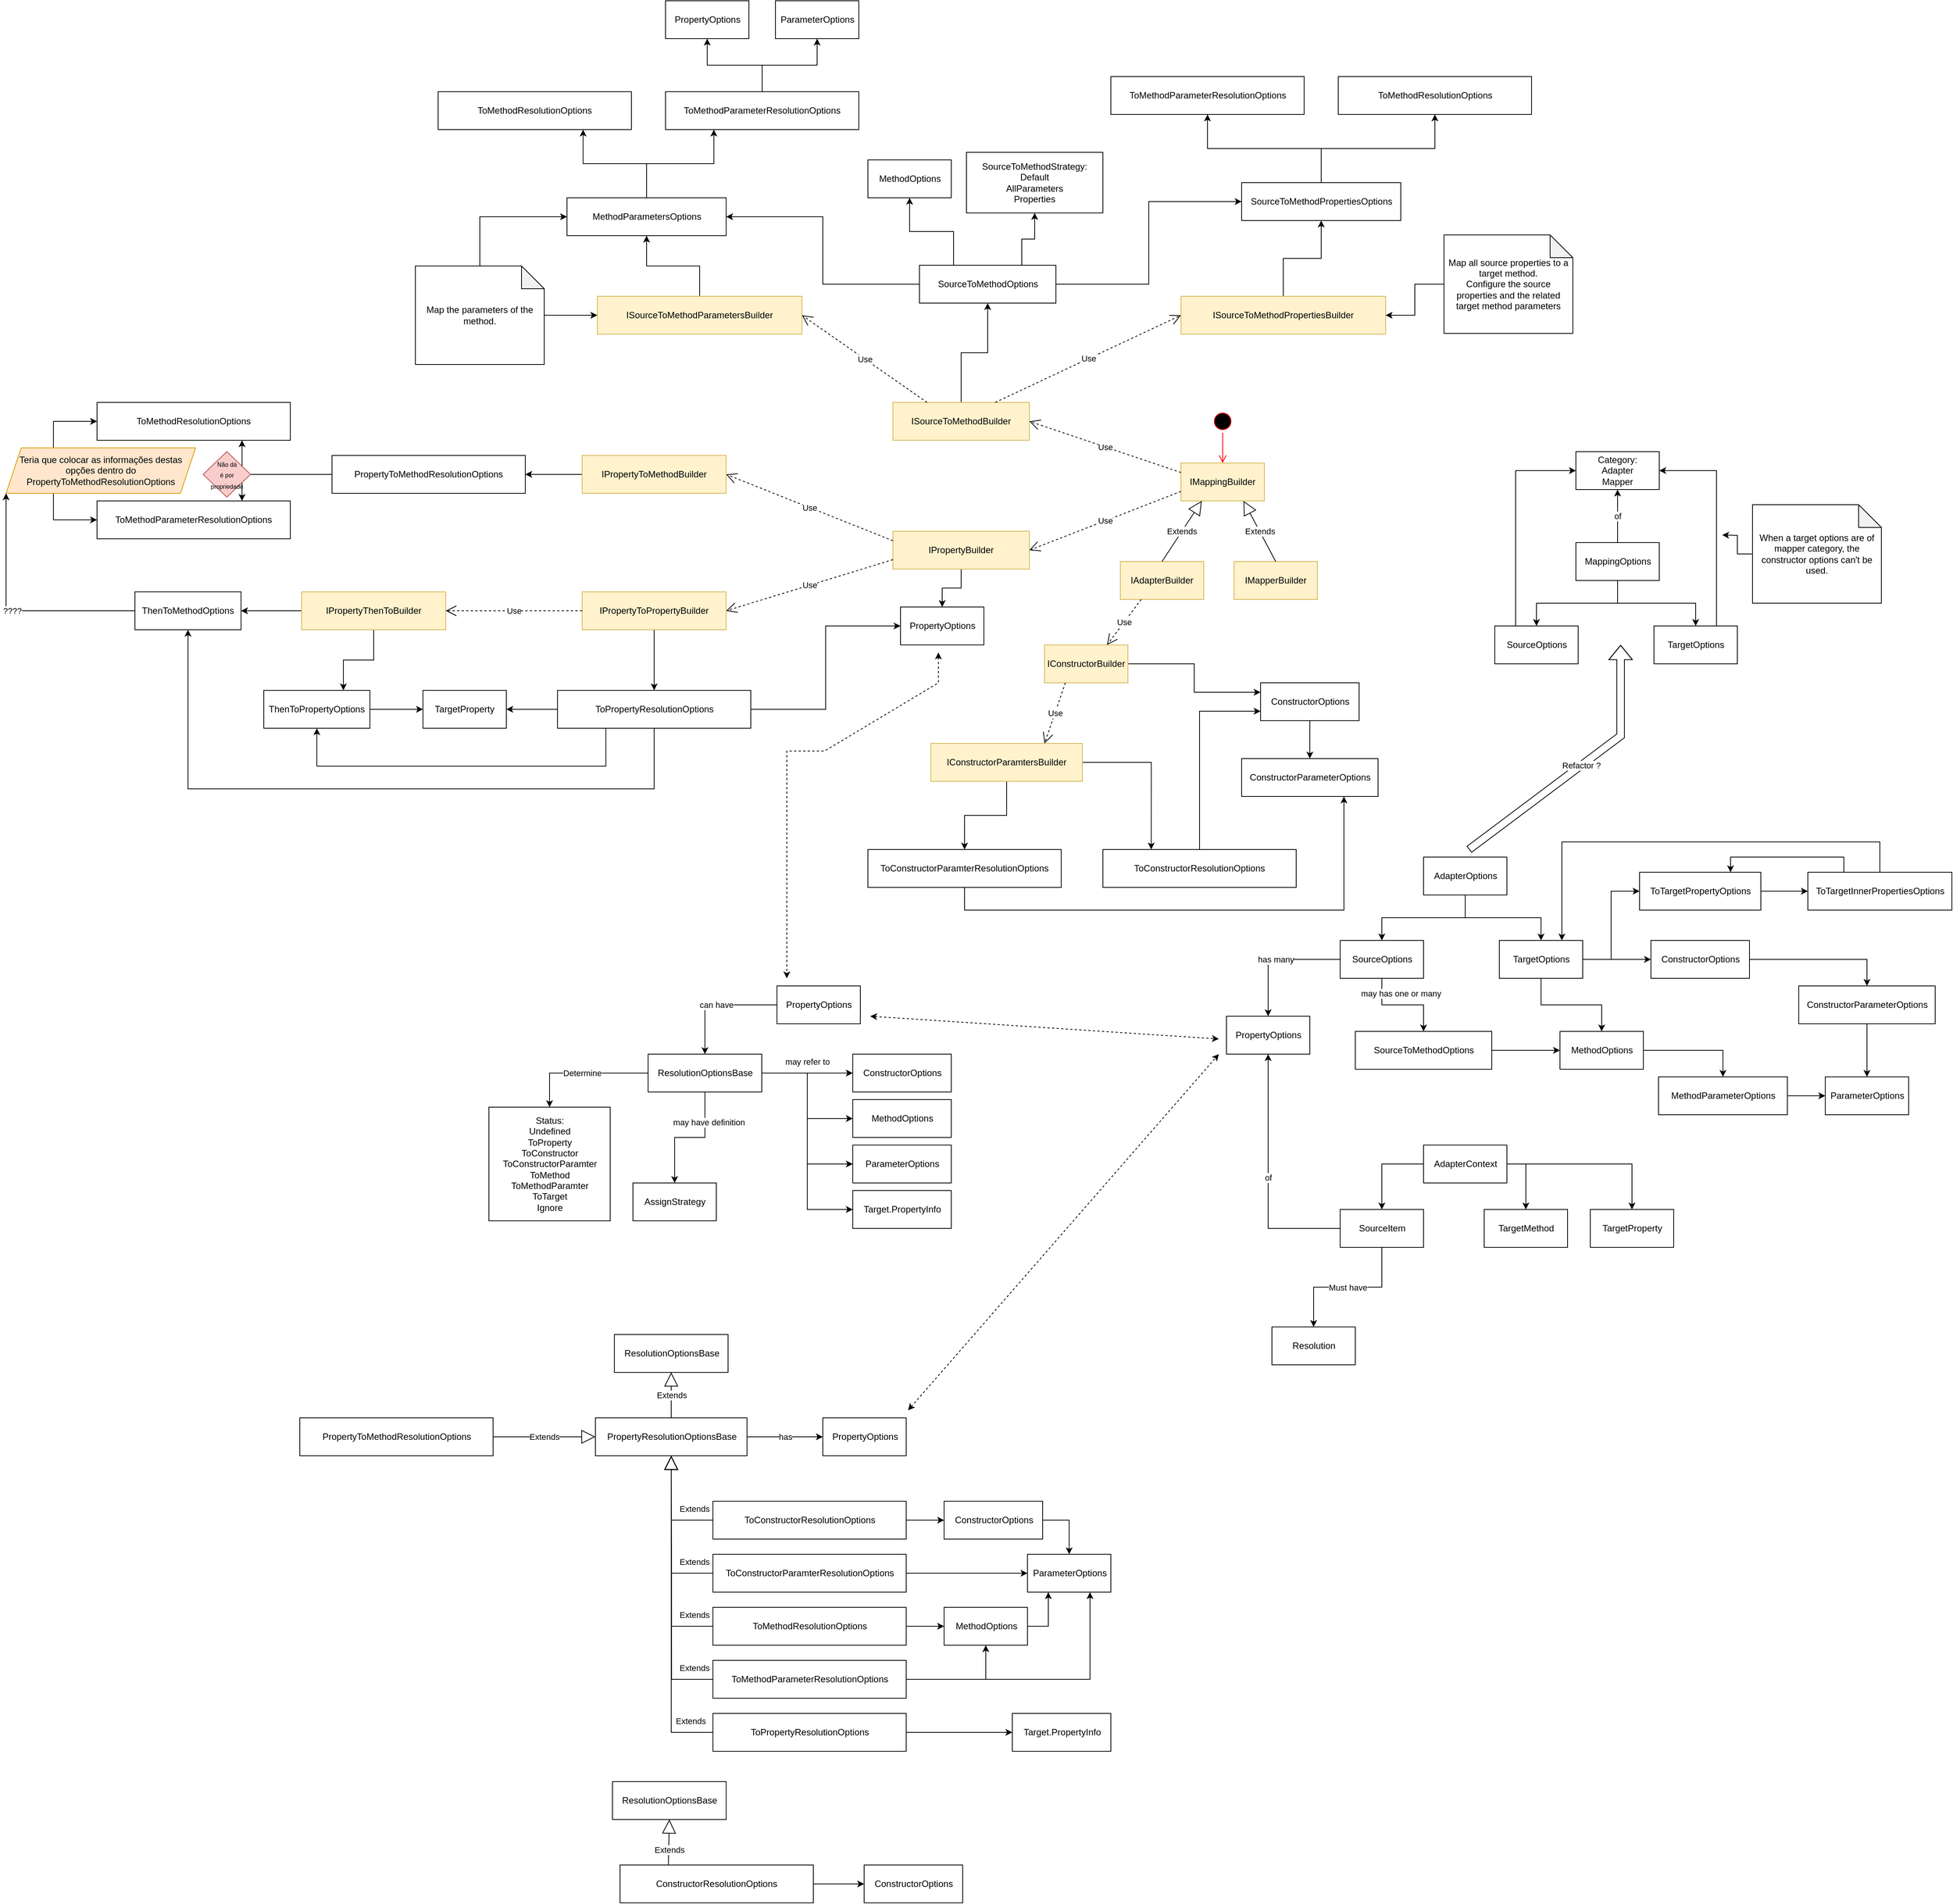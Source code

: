 <mxfile version="21.2.1" type="device">
  <diagram id="vq_wv0zzuL_Xbn3miVv_" name="Page-1">
    <mxGraphModel dx="3088" dy="2013" grid="1" gridSize="10" guides="1" tooltips="1" connect="1" arrows="1" fold="1" page="1" pageScale="1" pageWidth="827" pageHeight="1169" math="0" shadow="0">
      <root>
        <mxCell id="0" />
        <mxCell id="1" parent="0" />
        <mxCell id="pXdWZ2ubozuwfG-sVawZ-10" style="edgeStyle=orthogonalEdgeStyle;rounded=0;orthogonalLoop=1;jettySize=auto;html=1;entryX=0.5;entryY=0;entryDx=0;entryDy=0;" parent="1" source="pXdWZ2ubozuwfG-sVawZ-4" target="pXdWZ2ubozuwfG-sVawZ-8" edge="1">
          <mxGeometry relative="1" as="geometry" />
        </mxCell>
        <mxCell id="pXdWZ2ubozuwfG-sVawZ-11" style="edgeStyle=orthogonalEdgeStyle;rounded=0;orthogonalLoop=1;jettySize=auto;html=1;entryX=0.5;entryY=0;entryDx=0;entryDy=0;" parent="1" source="pXdWZ2ubozuwfG-sVawZ-4" target="pXdWZ2ubozuwfG-sVawZ-9" edge="1">
          <mxGeometry relative="1" as="geometry" />
        </mxCell>
        <mxCell id="pXdWZ2ubozuwfG-sVawZ-4" value="AdapterOptions" style="html=1;" parent="1" vertex="1">
          <mxGeometry x="320" y="70" width="110" height="50" as="geometry" />
        </mxCell>
        <mxCell id="pXdWZ2ubozuwfG-sVawZ-19" style="edgeStyle=orthogonalEdgeStyle;rounded=0;orthogonalLoop=1;jettySize=auto;html=1;entryX=0.5;entryY=0;entryDx=0;entryDy=0;" parent="1" source="pXdWZ2ubozuwfG-sVawZ-6" target="1iRqJwAMtjNGi-ZVY9wi-13" edge="1">
          <mxGeometry relative="1" as="geometry" />
        </mxCell>
        <mxCell id="pXdWZ2ubozuwfG-sVawZ-6" value="ConstructorOptions" style="html=1;" parent="1" vertex="1">
          <mxGeometry x="620" y="180" width="130" height="50" as="geometry" />
        </mxCell>
        <mxCell id="pXdWZ2ubozuwfG-sVawZ-16" style="edgeStyle=orthogonalEdgeStyle;rounded=0;orthogonalLoop=1;jettySize=auto;html=1;entryX=0;entryY=0.5;entryDx=0;entryDy=0;" parent="1" source="pXdWZ2ubozuwfG-sVawZ-7" target="pXdWZ2ubozuwfG-sVawZ-13" edge="1">
          <mxGeometry relative="1" as="geometry" />
        </mxCell>
        <mxCell id="pXdWZ2ubozuwfG-sVawZ-7" value="SourceToMethodOptions" style="html=1;" parent="1" vertex="1">
          <mxGeometry x="230" y="300" width="180" height="50" as="geometry" />
        </mxCell>
        <mxCell id="pXdWZ2ubozuwfG-sVawZ-15" value="may has one or many" style="edgeStyle=orthogonalEdgeStyle;rounded=0;orthogonalLoop=1;jettySize=auto;html=1;entryX=0.5;entryY=0;entryDx=0;entryDy=0;" parent="1" source="pXdWZ2ubozuwfG-sVawZ-8" target="pXdWZ2ubozuwfG-sVawZ-7" edge="1">
          <mxGeometry x="-0.04" y="15" relative="1" as="geometry">
            <mxPoint as="offset" />
          </mxGeometry>
        </mxCell>
        <mxCell id="pXdWZ2ubozuwfG-sVawZ-21" value="has many" style="edgeStyle=orthogonalEdgeStyle;rounded=0;orthogonalLoop=1;jettySize=auto;html=1;entryX=0.5;entryY=0;entryDx=0;entryDy=0;" parent="1" source="pXdWZ2ubozuwfG-sVawZ-8" target="pXdWZ2ubozuwfG-sVawZ-20" edge="1">
          <mxGeometry relative="1" as="geometry" />
        </mxCell>
        <mxCell id="pXdWZ2ubozuwfG-sVawZ-8" value="SourceOptions" style="html=1;" parent="1" vertex="1">
          <mxGeometry x="210" y="180" width="110" height="50" as="geometry" />
        </mxCell>
        <mxCell id="pXdWZ2ubozuwfG-sVawZ-12" style="edgeStyle=orthogonalEdgeStyle;rounded=0;orthogonalLoop=1;jettySize=auto;html=1;entryX=0;entryY=0.5;entryDx=0;entryDy=0;" parent="1" source="pXdWZ2ubozuwfG-sVawZ-9" target="pXdWZ2ubozuwfG-sVawZ-6" edge="1">
          <mxGeometry relative="1" as="geometry" />
        </mxCell>
        <mxCell id="pXdWZ2ubozuwfG-sVawZ-14" style="edgeStyle=orthogonalEdgeStyle;rounded=0;orthogonalLoop=1;jettySize=auto;html=1;entryX=0.5;entryY=0;entryDx=0;entryDy=0;" parent="1" source="pXdWZ2ubozuwfG-sVawZ-9" target="pXdWZ2ubozuwfG-sVawZ-13" edge="1">
          <mxGeometry relative="1" as="geometry" />
        </mxCell>
        <mxCell id="imAtHj-epaiyxMTncz5H-4" style="edgeStyle=orthogonalEdgeStyle;rounded=0;orthogonalLoop=1;jettySize=auto;html=1;entryX=0;entryY=0.5;entryDx=0;entryDy=0;" edge="1" parent="1" source="pXdWZ2ubozuwfG-sVawZ-9" target="imAtHj-epaiyxMTncz5H-3">
          <mxGeometry relative="1" as="geometry" />
        </mxCell>
        <mxCell id="pXdWZ2ubozuwfG-sVawZ-9" value="TargetOptions" style="html=1;" parent="1" vertex="1">
          <mxGeometry x="420" y="180" width="110" height="50" as="geometry" />
        </mxCell>
        <mxCell id="1iRqJwAMtjNGi-ZVY9wi-15" style="edgeStyle=orthogonalEdgeStyle;rounded=0;orthogonalLoop=1;jettySize=auto;html=1;entryX=0.5;entryY=0;entryDx=0;entryDy=0;" parent="1" source="pXdWZ2ubozuwfG-sVawZ-13" target="1iRqJwAMtjNGi-ZVY9wi-12" edge="1">
          <mxGeometry relative="1" as="geometry" />
        </mxCell>
        <mxCell id="pXdWZ2ubozuwfG-sVawZ-13" value="MethodOptions" style="html=1;" parent="1" vertex="1">
          <mxGeometry x="500" y="300" width="110" height="50" as="geometry" />
        </mxCell>
        <mxCell id="pXdWZ2ubozuwfG-sVawZ-17" value="ParameterOptions" style="html=1;" parent="1" vertex="1">
          <mxGeometry x="850" y="360" width="110" height="50" as="geometry" />
        </mxCell>
        <mxCell id="pXdWZ2ubozuwfG-sVawZ-20" value="PropertyOptions" style="html=1;" parent="1" vertex="1">
          <mxGeometry x="60" y="280" width="110" height="50" as="geometry" />
        </mxCell>
        <mxCell id="pXdWZ2ubozuwfG-sVawZ-28" style="edgeStyle=orthogonalEdgeStyle;rounded=0;orthogonalLoop=1;jettySize=auto;html=1;entryX=0.5;entryY=0;entryDx=0;entryDy=0;exitX=0;exitY=0.5;exitDx=0;exitDy=0;" parent="1" source="pXdWZ2ubozuwfG-sVawZ-22" target="pXdWZ2ubozuwfG-sVawZ-23" edge="1">
          <mxGeometry relative="1" as="geometry" />
        </mxCell>
        <mxCell id="pXdWZ2ubozuwfG-sVawZ-29" style="edgeStyle=orthogonalEdgeStyle;rounded=0;orthogonalLoop=1;jettySize=auto;html=1;entryX=0.5;entryY=0;entryDx=0;entryDy=0;exitX=1;exitY=0.5;exitDx=0;exitDy=0;" parent="1" source="pXdWZ2ubozuwfG-sVawZ-22" target="pXdWZ2ubozuwfG-sVawZ-24" edge="1">
          <mxGeometry relative="1" as="geometry" />
        </mxCell>
        <mxCell id="pXdWZ2ubozuwfG-sVawZ-31" style="edgeStyle=orthogonalEdgeStyle;rounded=0;orthogonalLoop=1;jettySize=auto;html=1;entryX=0.5;entryY=0;entryDx=0;entryDy=0;" parent="1" source="pXdWZ2ubozuwfG-sVawZ-22" target="pXdWZ2ubozuwfG-sVawZ-30" edge="1">
          <mxGeometry relative="1" as="geometry" />
        </mxCell>
        <mxCell id="pXdWZ2ubozuwfG-sVawZ-22" value="AdapterContext" style="html=1;" parent="1" vertex="1">
          <mxGeometry x="320" y="450" width="110" height="50" as="geometry" />
        </mxCell>
        <mxCell id="pXdWZ2ubozuwfG-sVawZ-25" value="of" style="edgeStyle=orthogonalEdgeStyle;rounded=0;orthogonalLoop=1;jettySize=auto;html=1;entryX=0.5;entryY=1;entryDx=0;entryDy=0;" parent="1" source="pXdWZ2ubozuwfG-sVawZ-23" target="pXdWZ2ubozuwfG-sVawZ-20" edge="1">
          <mxGeometry relative="1" as="geometry" />
        </mxCell>
        <mxCell id="pXdWZ2ubozuwfG-sVawZ-27" value="Must have" style="edgeStyle=orthogonalEdgeStyle;rounded=0;orthogonalLoop=1;jettySize=auto;html=1;entryX=0.5;entryY=0;entryDx=0;entryDy=0;exitX=0.5;exitY=1;exitDx=0;exitDy=0;" parent="1" source="pXdWZ2ubozuwfG-sVawZ-23" target="pXdWZ2ubozuwfG-sVawZ-26" edge="1">
          <mxGeometry relative="1" as="geometry" />
        </mxCell>
        <mxCell id="pXdWZ2ubozuwfG-sVawZ-23" value="SourceItem" style="html=1;" parent="1" vertex="1">
          <mxGeometry x="210" y="535" width="110" height="50" as="geometry" />
        </mxCell>
        <mxCell id="pXdWZ2ubozuwfG-sVawZ-24" value="TargetMethod" style="html=1;" parent="1" vertex="1">
          <mxGeometry x="400" y="535" width="110" height="50" as="geometry" />
        </mxCell>
        <mxCell id="pXdWZ2ubozuwfG-sVawZ-26" value="Resolution" style="html=1;" parent="1" vertex="1">
          <mxGeometry x="120" y="690" width="110" height="50" as="geometry" />
        </mxCell>
        <mxCell id="pXdWZ2ubozuwfG-sVawZ-30" value="TargetProperty" style="html=1;" parent="1" vertex="1">
          <mxGeometry x="540" y="535" width="110" height="50" as="geometry" />
        </mxCell>
        <mxCell id="RJ4JzEp8g_9LxDjNHYHR-3" value="can have" style="edgeStyle=orthogonalEdgeStyle;rounded=0;orthogonalLoop=1;jettySize=auto;html=1;entryX=0.5;entryY=0;entryDx=0;entryDy=0;" parent="1" source="RJ4JzEp8g_9LxDjNHYHR-1" target="RJ4JzEp8g_9LxDjNHYHR-2" edge="1">
          <mxGeometry relative="1" as="geometry" />
        </mxCell>
        <mxCell id="RJ4JzEp8g_9LxDjNHYHR-1" value="PropertyOptions" style="html=1;" parent="1" vertex="1">
          <mxGeometry x="-533" y="240" width="110" height="50" as="geometry" />
        </mxCell>
        <mxCell id="RJ4JzEp8g_9LxDjNHYHR-5" value="Determine" style="edgeStyle=orthogonalEdgeStyle;rounded=0;orthogonalLoop=1;jettySize=auto;html=1;entryX=0.5;entryY=0;entryDx=0;entryDy=0;" parent="1" source="RJ4JzEp8g_9LxDjNHYHR-2" target="RJ4JzEp8g_9LxDjNHYHR-4" edge="1">
          <mxGeometry relative="1" as="geometry" />
        </mxCell>
        <mxCell id="RJ4JzEp8g_9LxDjNHYHR-8" value="may have definition" style="edgeStyle=orthogonalEdgeStyle;rounded=0;orthogonalLoop=1;jettySize=auto;html=1;entryX=0.5;entryY=0;entryDx=0;entryDy=0;" parent="1" source="RJ4JzEp8g_9LxDjNHYHR-2" target="RJ4JzEp8g_9LxDjNHYHR-7" edge="1">
          <mxGeometry x="-0.5" y="5" relative="1" as="geometry">
            <mxPoint as="offset" />
          </mxGeometry>
        </mxCell>
        <mxCell id="RJ4JzEp8g_9LxDjNHYHR-16" value="may refer to" style="edgeStyle=orthogonalEdgeStyle;rounded=0;orthogonalLoop=1;jettySize=auto;html=1;entryX=0;entryY=0.5;entryDx=0;entryDy=0;" parent="1" source="RJ4JzEp8g_9LxDjNHYHR-2" target="RJ4JzEp8g_9LxDjNHYHR-10" edge="1">
          <mxGeometry y="15" relative="1" as="geometry">
            <mxPoint as="offset" />
          </mxGeometry>
        </mxCell>
        <mxCell id="RJ4JzEp8g_9LxDjNHYHR-17" style="edgeStyle=orthogonalEdgeStyle;rounded=0;orthogonalLoop=1;jettySize=auto;html=1;entryX=0;entryY=0.5;entryDx=0;entryDy=0;" parent="1" source="RJ4JzEp8g_9LxDjNHYHR-2" target="RJ4JzEp8g_9LxDjNHYHR-13" edge="1">
          <mxGeometry relative="1" as="geometry" />
        </mxCell>
        <mxCell id="RJ4JzEp8g_9LxDjNHYHR-18" style="edgeStyle=orthogonalEdgeStyle;rounded=0;orthogonalLoop=1;jettySize=auto;html=1;entryX=0;entryY=0.5;entryDx=0;entryDy=0;" parent="1" source="RJ4JzEp8g_9LxDjNHYHR-2" target="RJ4JzEp8g_9LxDjNHYHR-14" edge="1">
          <mxGeometry relative="1" as="geometry" />
        </mxCell>
        <mxCell id="RJ4JzEp8g_9LxDjNHYHR-20" style="edgeStyle=orthogonalEdgeStyle;rounded=0;orthogonalLoop=1;jettySize=auto;html=1;entryX=0;entryY=0.5;entryDx=0;entryDy=0;" parent="1" source="RJ4JzEp8g_9LxDjNHYHR-2" target="RJ4JzEp8g_9LxDjNHYHR-19" edge="1">
          <mxGeometry relative="1" as="geometry" />
        </mxCell>
        <mxCell id="RJ4JzEp8g_9LxDjNHYHR-2" value="ResolutionOptionsBase" style="html=1;" parent="1" vertex="1">
          <mxGeometry x="-703" y="330" width="150" height="50" as="geometry" />
        </mxCell>
        <mxCell id="RJ4JzEp8g_9LxDjNHYHR-4" value="Status:&lt;br&gt;Undefined&lt;br&gt;ToProperty&lt;br&gt;ToConstructor&lt;br&gt;ToConstructorParamter&lt;br&gt;ToMethod&lt;br&gt;ToMethodParamter&lt;br&gt;ToTarget&lt;br&gt;Ignore" style="html=1;" parent="1" vertex="1">
          <mxGeometry x="-913" y="400" width="160" height="150" as="geometry" />
        </mxCell>
        <mxCell id="RJ4JzEp8g_9LxDjNHYHR-7" value="AssignStrategy" style="html=1;" parent="1" vertex="1">
          <mxGeometry x="-723" y="500" width="110" height="50" as="geometry" />
        </mxCell>
        <mxCell id="RJ4JzEp8g_9LxDjNHYHR-10" value="ConstructorOptions" style="html=1;" parent="1" vertex="1">
          <mxGeometry x="-433" y="330" width="130" height="50" as="geometry" />
        </mxCell>
        <mxCell id="RJ4JzEp8g_9LxDjNHYHR-13" value="MethodOptions" style="html=1;" parent="1" vertex="1">
          <mxGeometry x="-433" y="390" width="130" height="50" as="geometry" />
        </mxCell>
        <mxCell id="RJ4JzEp8g_9LxDjNHYHR-14" value="ParameterOptions" style="html=1;" parent="1" vertex="1">
          <mxGeometry x="-433" y="450" width="130" height="50" as="geometry" />
        </mxCell>
        <mxCell id="RJ4JzEp8g_9LxDjNHYHR-19" value="Target.PropertyInfo" style="html=1;" parent="1" vertex="1">
          <mxGeometry x="-433" y="510" width="130" height="50" as="geometry" />
        </mxCell>
        <mxCell id="4p3TJnHMyskBEbKvYMfw-4" value="of" style="edgeStyle=orthogonalEdgeStyle;rounded=0;orthogonalLoop=1;jettySize=auto;html=1;entryX=0.5;entryY=1;entryDx=0;entryDy=0;" parent="1" source="4p3TJnHMyskBEbKvYMfw-1" target="4p3TJnHMyskBEbKvYMfw-3" edge="1">
          <mxGeometry relative="1" as="geometry" />
        </mxCell>
        <mxCell id="4p3TJnHMyskBEbKvYMfw-7" style="edgeStyle=orthogonalEdgeStyle;rounded=0;orthogonalLoop=1;jettySize=auto;html=1;entryX=0.5;entryY=0;entryDx=0;entryDy=0;" parent="1" source="4p3TJnHMyskBEbKvYMfw-1" target="4p3TJnHMyskBEbKvYMfw-5" edge="1">
          <mxGeometry relative="1" as="geometry" />
        </mxCell>
        <mxCell id="4p3TJnHMyskBEbKvYMfw-8" style="edgeStyle=orthogonalEdgeStyle;rounded=0;orthogonalLoop=1;jettySize=auto;html=1;entryX=0.5;entryY=0;entryDx=0;entryDy=0;" parent="1" source="4p3TJnHMyskBEbKvYMfw-1" target="4p3TJnHMyskBEbKvYMfw-6" edge="1">
          <mxGeometry relative="1" as="geometry" />
        </mxCell>
        <mxCell id="4p3TJnHMyskBEbKvYMfw-1" value="MappingOptions" style="html=1;" parent="1" vertex="1">
          <mxGeometry x="521" y="-345" width="110" height="50" as="geometry" />
        </mxCell>
        <mxCell id="4p3TJnHMyskBEbKvYMfw-3" value="Category:&lt;br&gt;Adapter&lt;br&gt;Mapper" style="html=1;whiteSpace=wrap;" parent="1" vertex="1">
          <mxGeometry x="521" y="-465" width="110" height="50" as="geometry" />
        </mxCell>
        <mxCell id="4p3TJnHMyskBEbKvYMfw-11" style="edgeStyle=orthogonalEdgeStyle;rounded=0;orthogonalLoop=1;jettySize=auto;html=1;entryX=0;entryY=0.5;entryDx=0;entryDy=0;exitX=0.25;exitY=0;exitDx=0;exitDy=0;" parent="1" source="4p3TJnHMyskBEbKvYMfw-5" target="4p3TJnHMyskBEbKvYMfw-3" edge="1">
          <mxGeometry relative="1" as="geometry" />
        </mxCell>
        <mxCell id="4p3TJnHMyskBEbKvYMfw-5" value="SourceOptions" style="html=1;" parent="1" vertex="1">
          <mxGeometry x="414" y="-235" width="110" height="50" as="geometry" />
        </mxCell>
        <mxCell id="4p3TJnHMyskBEbKvYMfw-12" style="edgeStyle=orthogonalEdgeStyle;rounded=0;orthogonalLoop=1;jettySize=auto;html=1;entryX=1;entryY=0.5;entryDx=0;entryDy=0;exitX=0.75;exitY=0;exitDx=0;exitDy=0;" parent="1" source="4p3TJnHMyskBEbKvYMfw-6" target="4p3TJnHMyskBEbKvYMfw-3" edge="1">
          <mxGeometry relative="1" as="geometry" />
        </mxCell>
        <mxCell id="4p3TJnHMyskBEbKvYMfw-6" value="TargetOptions" style="html=1;" parent="1" vertex="1">
          <mxGeometry x="624" y="-235" width="110" height="50" as="geometry" />
        </mxCell>
        <mxCell id="4p3TJnHMyskBEbKvYMfw-10" value="Refactor ?" style="shape=flexArrow;endArrow=classic;html=1;rounded=0;" parent="1" edge="1">
          <mxGeometry width="50" height="50" relative="1" as="geometry">
            <mxPoint x="380" y="60" as="sourcePoint" />
            <mxPoint x="580" y="-210" as="targetPoint" />
            <Array as="points">
              <mxPoint x="580" y="-90" />
            </Array>
          </mxGeometry>
        </mxCell>
        <mxCell id="4p3TJnHMyskBEbKvYMfw-14" style="edgeStyle=orthogonalEdgeStyle;rounded=0;orthogonalLoop=1;jettySize=auto;html=1;" parent="1" source="4p3TJnHMyskBEbKvYMfw-13" edge="1">
          <mxGeometry relative="1" as="geometry">
            <mxPoint x="714" y="-355" as="targetPoint" />
          </mxGeometry>
        </mxCell>
        <mxCell id="4p3TJnHMyskBEbKvYMfw-13" value="When a target options are of mapper category, the constructor options can&#39;t be used." style="shape=note;whiteSpace=wrap;html=1;backgroundOutline=1;darkOpacity=0.05;" parent="1" vertex="1">
          <mxGeometry x="754" y="-395" width="170" height="130" as="geometry" />
        </mxCell>
        <mxCell id="4p3TJnHMyskBEbKvYMfw-15" value="IMappingBuilder" style="html=1;whiteSpace=wrap;fillColor=#fff2cc;strokeColor=#d6b656;" parent="1" vertex="1">
          <mxGeometry y="-450" width="110" height="50" as="geometry" />
        </mxCell>
        <mxCell id="4p3TJnHMyskBEbKvYMfw-17" value="IAdapterBuilder" style="html=1;whiteSpace=wrap;fillColor=#fff2cc;strokeColor=#d6b656;" parent="1" vertex="1">
          <mxGeometry x="-80" y="-320" width="110" height="50" as="geometry" />
        </mxCell>
        <mxCell id="4p3TJnHMyskBEbKvYMfw-18" value="IMapperBuilder" style="html=1;whiteSpace=wrap;fillColor=#fff2cc;strokeColor=#d6b656;" parent="1" vertex="1">
          <mxGeometry x="70" y="-320" width="110" height="50" as="geometry" />
        </mxCell>
        <mxCell id="4p3TJnHMyskBEbKvYMfw-19" value="Extends" style="endArrow=block;endSize=16;endFill=0;html=1;rounded=0;entryX=0.25;entryY=1;entryDx=0;entryDy=0;exitX=0.5;exitY=0;exitDx=0;exitDy=0;" parent="1" source="4p3TJnHMyskBEbKvYMfw-17" target="4p3TJnHMyskBEbKvYMfw-15" edge="1">
          <mxGeometry width="160" relative="1" as="geometry">
            <mxPoint x="-40" y="-370" as="sourcePoint" />
            <mxPoint x="120" y="-370" as="targetPoint" />
          </mxGeometry>
        </mxCell>
        <mxCell id="4p3TJnHMyskBEbKvYMfw-20" value="Extends" style="endArrow=block;endSize=16;endFill=0;html=1;rounded=0;entryX=0.75;entryY=1;entryDx=0;entryDy=0;exitX=0.5;exitY=0;exitDx=0;exitDy=0;" parent="1" source="4p3TJnHMyskBEbKvYMfw-18" target="4p3TJnHMyskBEbKvYMfw-15" edge="1">
          <mxGeometry width="160" relative="1" as="geometry">
            <mxPoint x="-15" y="-330" as="sourcePoint" />
            <mxPoint x="38" y="-390" as="targetPoint" />
          </mxGeometry>
        </mxCell>
        <mxCell id="1iRqJwAMtjNGi-ZVY9wi-11" style="edgeStyle=orthogonalEdgeStyle;rounded=0;orthogonalLoop=1;jettySize=auto;html=1;entryX=0;entryY=0.25;entryDx=0;entryDy=0;" parent="1" source="4p3TJnHMyskBEbKvYMfw-21" target="1iRqJwAMtjNGi-ZVY9wi-10" edge="1">
          <mxGeometry relative="1" as="geometry" />
        </mxCell>
        <mxCell id="4p3TJnHMyskBEbKvYMfw-21" value="IConstructorBuilder" style="html=1;whiteSpace=wrap;fillColor=#fff2cc;strokeColor=#d6b656;" parent="1" vertex="1">
          <mxGeometry x="-180" y="-210" width="110" height="50" as="geometry" />
        </mxCell>
        <mxCell id="4p3TJnHMyskBEbKvYMfw-22" value="Use" style="endArrow=open;endSize=12;dashed=1;html=1;rounded=0;exitX=0.25;exitY=1;exitDx=0;exitDy=0;entryX=0.75;entryY=0;entryDx=0;entryDy=0;" parent="1" source="4p3TJnHMyskBEbKvYMfw-17" target="4p3TJnHMyskBEbKvYMfw-21" edge="1">
          <mxGeometry width="160" relative="1" as="geometry">
            <mxPoint x="-90" y="-180" as="sourcePoint" />
            <mxPoint x="70" y="-180" as="targetPoint" />
          </mxGeometry>
        </mxCell>
        <mxCell id="4p3TJnHMyskBEbKvYMfw-36" style="edgeStyle=orthogonalEdgeStyle;rounded=0;orthogonalLoop=1;jettySize=auto;html=1;entryX=0.5;entryY=1;entryDx=0;entryDy=0;" parent="1" source="4p3TJnHMyskBEbKvYMfw-23" target="4p3TJnHMyskBEbKvYMfw-35" edge="1">
          <mxGeometry relative="1" as="geometry" />
        </mxCell>
        <mxCell id="4p3TJnHMyskBEbKvYMfw-23" value="ISourceToMethodBuilder" style="html=1;whiteSpace=wrap;fillColor=#fff2cc;strokeColor=#d6b656;" parent="1" vertex="1">
          <mxGeometry x="-380" y="-530" width="180" height="50" as="geometry" />
        </mxCell>
        <mxCell id="4p3TJnHMyskBEbKvYMfw-34" style="edgeStyle=orthogonalEdgeStyle;rounded=0;orthogonalLoop=1;jettySize=auto;html=1;entryX=0.5;entryY=0;entryDx=0;entryDy=0;" parent="1" source="4p3TJnHMyskBEbKvYMfw-24" target="4p3TJnHMyskBEbKvYMfw-33" edge="1">
          <mxGeometry relative="1" as="geometry" />
        </mxCell>
        <mxCell id="4p3TJnHMyskBEbKvYMfw-24" value="IPropertyBuilder" style="html=1;whiteSpace=wrap;fillColor=#fff2cc;strokeColor=#d6b656;" parent="1" vertex="1">
          <mxGeometry x="-380" y="-360" width="180" height="50" as="geometry" />
        </mxCell>
        <mxCell id="4p3TJnHMyskBEbKvYMfw-25" value="Use" style="endArrow=open;endSize=12;dashed=1;html=1;rounded=0;exitX=0;exitY=0.25;exitDx=0;exitDy=0;entryX=1;entryY=0.5;entryDx=0;entryDy=0;" parent="1" source="4p3TJnHMyskBEbKvYMfw-15" target="4p3TJnHMyskBEbKvYMfw-23" edge="1">
          <mxGeometry width="160" relative="1" as="geometry">
            <mxPoint x="-65" y="-460" as="sourcePoint" />
            <mxPoint x="-110" y="-400" as="targetPoint" />
          </mxGeometry>
        </mxCell>
        <mxCell id="4p3TJnHMyskBEbKvYMfw-26" value="Use" style="endArrow=open;endSize=12;dashed=1;html=1;rounded=0;exitX=0;exitY=0.75;exitDx=0;exitDy=0;entryX=1;entryY=0.5;entryDx=0;entryDy=0;" parent="1" source="4p3TJnHMyskBEbKvYMfw-15" target="4p3TJnHMyskBEbKvYMfw-24" edge="1">
          <mxGeometry width="160" relative="1" as="geometry">
            <mxPoint x="10" y="-427" as="sourcePoint" />
            <mxPoint x="-180" y="-445" as="targetPoint" />
          </mxGeometry>
        </mxCell>
        <mxCell id="wlzRSaJoVuHa8XaDKaRu-43" style="edgeStyle=orthogonalEdgeStyle;rounded=0;orthogonalLoop=1;jettySize=auto;html=1;entryX=0.5;entryY=0;entryDx=0;entryDy=0;" parent="1" source="4p3TJnHMyskBEbKvYMfw-27" target="wlzRSaJoVuHa8XaDKaRu-42" edge="1">
          <mxGeometry relative="1" as="geometry" />
        </mxCell>
        <mxCell id="4p3TJnHMyskBEbKvYMfw-27" value="IPropertyToPropertyBuilder" style="html=1;whiteSpace=wrap;fillColor=#fff2cc;strokeColor=#d6b656;" parent="1" vertex="1">
          <mxGeometry x="-790" y="-280" width="190" height="50" as="geometry" />
        </mxCell>
        <mxCell id="wlzRSaJoVuHa8XaDKaRu-36" style="edgeStyle=orthogonalEdgeStyle;rounded=0;orthogonalLoop=1;jettySize=auto;html=1;entryX=1;entryY=0.5;entryDx=0;entryDy=0;" parent="1" source="4p3TJnHMyskBEbKvYMfw-28" target="wlzRSaJoVuHa8XaDKaRu-35" edge="1">
          <mxGeometry relative="1" as="geometry" />
        </mxCell>
        <mxCell id="4p3TJnHMyskBEbKvYMfw-28" value="IPropertyToMethodBuilder" style="html=1;whiteSpace=wrap;fillColor=#fff2cc;strokeColor=#d6b656;" parent="1" vertex="1">
          <mxGeometry x="-790" y="-460" width="190" height="50" as="geometry" />
        </mxCell>
        <mxCell id="wlzRSaJoVuHa8XaDKaRu-49" style="edgeStyle=orthogonalEdgeStyle;rounded=0;orthogonalLoop=1;jettySize=auto;html=1;entryX=0.75;entryY=0;entryDx=0;entryDy=0;" parent="1" source="4p3TJnHMyskBEbKvYMfw-29" target="wlzRSaJoVuHa8XaDKaRu-48" edge="1">
          <mxGeometry relative="1" as="geometry" />
        </mxCell>
        <mxCell id="wlzRSaJoVuHa8XaDKaRu-52" style="edgeStyle=orthogonalEdgeStyle;rounded=0;orthogonalLoop=1;jettySize=auto;html=1;entryX=1;entryY=0.5;entryDx=0;entryDy=0;" parent="1" source="4p3TJnHMyskBEbKvYMfw-29" target="wlzRSaJoVuHa8XaDKaRu-51" edge="1">
          <mxGeometry relative="1" as="geometry" />
        </mxCell>
        <mxCell id="4p3TJnHMyskBEbKvYMfw-29" value="IPropertyThenToBuilder" style="html=1;whiteSpace=wrap;fillColor=#fff2cc;strokeColor=#d6b656;" parent="1" vertex="1">
          <mxGeometry x="-1160" y="-280" width="190" height="50" as="geometry" />
        </mxCell>
        <mxCell id="4p3TJnHMyskBEbKvYMfw-30" value="Use" style="endArrow=open;endSize=12;dashed=1;html=1;rounded=0;entryX=1;entryY=0.5;entryDx=0;entryDy=0;exitX=0;exitY=0.75;exitDx=0;exitDy=0;" parent="1" source="4p3TJnHMyskBEbKvYMfw-24" target="4p3TJnHMyskBEbKvYMfw-27" edge="1">
          <mxGeometry width="160" relative="1" as="geometry">
            <mxPoint x="-490" y="-300" as="sourcePoint" />
            <mxPoint x="-480" y="-330" as="targetPoint" />
          </mxGeometry>
        </mxCell>
        <mxCell id="4p3TJnHMyskBEbKvYMfw-31" value="Use" style="endArrow=open;endSize=12;dashed=1;html=1;rounded=0;exitX=0;exitY=0.25;exitDx=0;exitDy=0;entryX=1;entryY=0.5;entryDx=0;entryDy=0;" parent="1" source="4p3TJnHMyskBEbKvYMfw-24" target="4p3TJnHMyskBEbKvYMfw-28" edge="1">
          <mxGeometry width="160" relative="1" as="geometry">
            <mxPoint x="-370" y="-337" as="sourcePoint" />
            <mxPoint x="-480" y="-345" as="targetPoint" />
          </mxGeometry>
        </mxCell>
        <mxCell id="4p3TJnHMyskBEbKvYMfw-32" value="Use" style="endArrow=open;endSize=12;dashed=1;html=1;rounded=0;entryX=1;entryY=0.5;entryDx=0;entryDy=0;exitX=0;exitY=0.5;exitDx=0;exitDy=0;" parent="1" source="4p3TJnHMyskBEbKvYMfw-27" target="4p3TJnHMyskBEbKvYMfw-29" edge="1">
          <mxGeometry width="160" relative="1" as="geometry">
            <mxPoint x="-490" y="-330" as="sourcePoint" />
            <mxPoint x="-480" y="-275" as="targetPoint" />
          </mxGeometry>
        </mxCell>
        <mxCell id="4p3TJnHMyskBEbKvYMfw-33" value="PropertyOptions" style="html=1;" parent="1" vertex="1">
          <mxGeometry x="-370" y="-260" width="110" height="50" as="geometry" />
        </mxCell>
        <mxCell id="wlzRSaJoVuHa8XaDKaRu-8" style="edgeStyle=orthogonalEdgeStyle;rounded=0;orthogonalLoop=1;jettySize=auto;html=1;entryX=0.5;entryY=1;entryDx=0;entryDy=0;exitX=0.75;exitY=0;exitDx=0;exitDy=0;" parent="1" source="4p3TJnHMyskBEbKvYMfw-35" target="wlzRSaJoVuHa8XaDKaRu-7" edge="1">
          <mxGeometry relative="1" as="geometry" />
        </mxCell>
        <mxCell id="wlzRSaJoVuHa8XaDKaRu-16" style="edgeStyle=orthogonalEdgeStyle;rounded=0;orthogonalLoop=1;jettySize=auto;html=1;entryX=0.5;entryY=1;entryDx=0;entryDy=0;exitX=0.25;exitY=0;exitDx=0;exitDy=0;" parent="1" source="4p3TJnHMyskBEbKvYMfw-35" target="wlzRSaJoVuHa8XaDKaRu-15" edge="1">
          <mxGeometry relative="1" as="geometry" />
        </mxCell>
        <mxCell id="wlzRSaJoVuHa8XaDKaRu-24" style="edgeStyle=orthogonalEdgeStyle;rounded=0;orthogonalLoop=1;jettySize=auto;html=1;entryX=1;entryY=0.5;entryDx=0;entryDy=0;" parent="1" source="4p3TJnHMyskBEbKvYMfw-35" target="wlzRSaJoVuHa8XaDKaRu-11" edge="1">
          <mxGeometry relative="1" as="geometry" />
        </mxCell>
        <mxCell id="wlzRSaJoVuHa8XaDKaRu-25" style="edgeStyle=orthogonalEdgeStyle;rounded=0;orthogonalLoop=1;jettySize=auto;html=1;exitX=1;exitY=0.5;exitDx=0;exitDy=0;entryX=0;entryY=0.5;entryDx=0;entryDy=0;" parent="1" source="4p3TJnHMyskBEbKvYMfw-35" target="wlzRSaJoVuHa8XaDKaRu-9" edge="1">
          <mxGeometry relative="1" as="geometry" />
        </mxCell>
        <mxCell id="4p3TJnHMyskBEbKvYMfw-35" value="SourceToMethodOptions" style="html=1;" parent="1" vertex="1">
          <mxGeometry x="-345" y="-711" width="180" height="50" as="geometry" />
        </mxCell>
        <mxCell id="4p3TJnHMyskBEbKvYMfw-51" value="has" style="edgeStyle=orthogonalEdgeStyle;rounded=0;orthogonalLoop=1;jettySize=auto;html=1;entryX=0;entryY=0.5;entryDx=0;entryDy=0;" parent="1" source="4p3TJnHMyskBEbKvYMfw-37" target="4p3TJnHMyskBEbKvYMfw-47" edge="1">
          <mxGeometry relative="1" as="geometry" />
        </mxCell>
        <mxCell id="4p3TJnHMyskBEbKvYMfw-37" value="PropertyResolutionOptionsBase" style="html=1;" parent="1" vertex="1">
          <mxGeometry x="-772.5" y="810" width="200" height="50" as="geometry" />
        </mxCell>
        <mxCell id="4p3TJnHMyskBEbKvYMfw-54" style="edgeStyle=orthogonalEdgeStyle;rounded=0;orthogonalLoop=1;jettySize=auto;html=1;entryX=0;entryY=0.5;entryDx=0;entryDy=0;" parent="1" source="4p3TJnHMyskBEbKvYMfw-38" target="4p3TJnHMyskBEbKvYMfw-52" edge="1">
          <mxGeometry relative="1" as="geometry" />
        </mxCell>
        <mxCell id="4p3TJnHMyskBEbKvYMfw-38" value="ToConstructorResolutionOptions" style="html=1;whiteSpace=wrap;" parent="1" vertex="1">
          <mxGeometry x="-617.5" y="920" width="255" height="50" as="geometry" />
        </mxCell>
        <mxCell id="4p3TJnHMyskBEbKvYMfw-39" value="Extends" style="endArrow=block;endSize=16;endFill=0;html=1;rounded=0;entryX=0.5;entryY=1;entryDx=0;entryDy=0;exitX=0;exitY=0.5;exitDx=0;exitDy=0;edgeStyle=orthogonalEdgeStyle;" parent="1" source="4p3TJnHMyskBEbKvYMfw-38" target="4p3TJnHMyskBEbKvYMfw-37" edge="1">
          <mxGeometry x="-0.643" y="-15" width="160" relative="1" as="geometry">
            <mxPoint x="-632.5" y="890" as="sourcePoint" />
            <mxPoint x="-172.5" y="850" as="targetPoint" />
            <mxPoint as="offset" />
          </mxGeometry>
        </mxCell>
        <mxCell id="4p3TJnHMyskBEbKvYMfw-60" style="edgeStyle=orthogonalEdgeStyle;rounded=0;orthogonalLoop=1;jettySize=auto;html=1;entryX=0.75;entryY=1;entryDx=0;entryDy=0;" parent="1" source="4p3TJnHMyskBEbKvYMfw-40" target="4p3TJnHMyskBEbKvYMfw-53" edge="1">
          <mxGeometry relative="1" as="geometry" />
        </mxCell>
        <mxCell id="4p3TJnHMyskBEbKvYMfw-61" style="edgeStyle=orthogonalEdgeStyle;rounded=0;orthogonalLoop=1;jettySize=auto;html=1;entryX=0.5;entryY=1;entryDx=0;entryDy=0;" parent="1" source="4p3TJnHMyskBEbKvYMfw-40" target="4p3TJnHMyskBEbKvYMfw-57" edge="1">
          <mxGeometry relative="1" as="geometry" />
        </mxCell>
        <mxCell id="4p3TJnHMyskBEbKvYMfw-40" value="ToMethodParameterResolutionOptions" style="html=1;whiteSpace=wrap;" parent="1" vertex="1">
          <mxGeometry x="-617.5" y="1130" width="255" height="50" as="geometry" />
        </mxCell>
        <mxCell id="4p3TJnHMyskBEbKvYMfw-56" style="edgeStyle=orthogonalEdgeStyle;rounded=0;orthogonalLoop=1;jettySize=auto;html=1;entryX=0;entryY=0.5;entryDx=0;entryDy=0;" parent="1" source="4p3TJnHMyskBEbKvYMfw-41" target="4p3TJnHMyskBEbKvYMfw-53" edge="1">
          <mxGeometry relative="1" as="geometry" />
        </mxCell>
        <mxCell id="4p3TJnHMyskBEbKvYMfw-41" value="ToConstructorParamterResolutionOptions" style="html=1;whiteSpace=wrap;" parent="1" vertex="1">
          <mxGeometry x="-617.5" y="990" width="255" height="50" as="geometry" />
        </mxCell>
        <mxCell id="4p3TJnHMyskBEbKvYMfw-42" value="Extends" style="endArrow=block;endSize=16;endFill=0;html=1;rounded=0;entryX=0.5;entryY=1;entryDx=0;entryDy=0;exitX=0;exitY=0.5;exitDx=0;exitDy=0;edgeStyle=orthogonalEdgeStyle;" parent="1" source="4p3TJnHMyskBEbKvYMfw-41" target="4p3TJnHMyskBEbKvYMfw-37" edge="1">
          <mxGeometry x="-0.762" y="-15" width="160" relative="1" as="geometry">
            <mxPoint x="-607.5" y="955" as="sourcePoint" />
            <mxPoint x="-662.5" y="870" as="targetPoint" />
            <mxPoint as="offset" />
          </mxGeometry>
        </mxCell>
        <mxCell id="4p3TJnHMyskBEbKvYMfw-58" style="edgeStyle=orthogonalEdgeStyle;rounded=0;orthogonalLoop=1;jettySize=auto;html=1;entryX=0;entryY=0.5;entryDx=0;entryDy=0;" parent="1" source="4p3TJnHMyskBEbKvYMfw-44" target="4p3TJnHMyskBEbKvYMfw-57" edge="1">
          <mxGeometry relative="1" as="geometry" />
        </mxCell>
        <mxCell id="4p3TJnHMyskBEbKvYMfw-44" value="ToMethodResolutionOptions" style="html=1;whiteSpace=wrap;" parent="1" vertex="1">
          <mxGeometry x="-617.5" y="1060" width="255" height="50" as="geometry" />
        </mxCell>
        <mxCell id="4p3TJnHMyskBEbKvYMfw-45" value="Extends" style="endArrow=block;endSize=16;endFill=0;html=1;rounded=0;exitX=0;exitY=0.5;exitDx=0;exitDy=0;edgeStyle=orthogonalEdgeStyle;" parent="1" source="4p3TJnHMyskBEbKvYMfw-44" edge="1">
          <mxGeometry x="-0.821" y="-15" width="160" relative="1" as="geometry">
            <mxPoint x="-607.5" y="1025" as="sourcePoint" />
            <mxPoint x="-672.5" y="860" as="targetPoint" />
            <mxPoint as="offset" />
          </mxGeometry>
        </mxCell>
        <mxCell id="4p3TJnHMyskBEbKvYMfw-46" value="Extends" style="endArrow=block;endSize=16;endFill=0;html=1;rounded=0;exitX=0;exitY=0.5;exitDx=0;exitDy=0;edgeStyle=orthogonalEdgeStyle;" parent="1" source="4p3TJnHMyskBEbKvYMfw-40" edge="1">
          <mxGeometry x="-0.857" y="-15" width="160" relative="1" as="geometry">
            <mxPoint x="-607.5" y="1095" as="sourcePoint" />
            <mxPoint x="-672.5" y="860" as="targetPoint" />
            <mxPoint as="offset" />
          </mxGeometry>
        </mxCell>
        <mxCell id="4p3TJnHMyskBEbKvYMfw-47" value="PropertyOptions" style="html=1;" parent="1" vertex="1">
          <mxGeometry x="-472.5" y="810" width="110" height="50" as="geometry" />
        </mxCell>
        <mxCell id="4p3TJnHMyskBEbKvYMfw-63" style="edgeStyle=orthogonalEdgeStyle;rounded=0;orthogonalLoop=1;jettySize=auto;html=1;entryX=0;entryY=0.5;entryDx=0;entryDy=0;" parent="1" source="4p3TJnHMyskBEbKvYMfw-48" target="4p3TJnHMyskBEbKvYMfw-62" edge="1">
          <mxGeometry relative="1" as="geometry" />
        </mxCell>
        <mxCell id="4p3TJnHMyskBEbKvYMfw-48" value="ToPropertyResolutionOptions" style="html=1;whiteSpace=wrap;" parent="1" vertex="1">
          <mxGeometry x="-617.5" y="1200" width="255" height="50" as="geometry" />
        </mxCell>
        <mxCell id="4p3TJnHMyskBEbKvYMfw-49" value="ResolutionOptionsBase" style="html=1;" parent="1" vertex="1">
          <mxGeometry x="-747.5" y="700" width="150" height="50" as="geometry" />
        </mxCell>
        <mxCell id="4p3TJnHMyskBEbKvYMfw-50" value="Extends" style="endArrow=block;endSize=16;endFill=0;html=1;rounded=0;entryX=0.5;entryY=1;entryDx=0;entryDy=0;exitX=0.5;exitY=0;exitDx=0;exitDy=0;" parent="1" source="4p3TJnHMyskBEbKvYMfw-37" target="4p3TJnHMyskBEbKvYMfw-49" edge="1">
          <mxGeometry width="160" relative="1" as="geometry">
            <mxPoint x="-322.5" y="930" as="sourcePoint" />
            <mxPoint x="-162.5" y="930" as="targetPoint" />
          </mxGeometry>
        </mxCell>
        <mxCell id="4p3TJnHMyskBEbKvYMfw-55" style="edgeStyle=orthogonalEdgeStyle;rounded=0;orthogonalLoop=1;jettySize=auto;html=1;entryX=0.5;entryY=0;entryDx=0;entryDy=0;exitX=1;exitY=0.5;exitDx=0;exitDy=0;" parent="1" source="4p3TJnHMyskBEbKvYMfw-52" target="4p3TJnHMyskBEbKvYMfw-53" edge="1">
          <mxGeometry relative="1" as="geometry" />
        </mxCell>
        <mxCell id="4p3TJnHMyskBEbKvYMfw-52" value="ConstructorOptions" style="html=1;" parent="1" vertex="1">
          <mxGeometry x="-312.5" y="920" width="130" height="50" as="geometry" />
        </mxCell>
        <mxCell id="4p3TJnHMyskBEbKvYMfw-53" value="ParameterOptions" style="html=1;" parent="1" vertex="1">
          <mxGeometry x="-202.5" y="990" width="110" height="50" as="geometry" />
        </mxCell>
        <mxCell id="4p3TJnHMyskBEbKvYMfw-59" style="edgeStyle=orthogonalEdgeStyle;rounded=0;orthogonalLoop=1;jettySize=auto;html=1;entryX=0.25;entryY=1;entryDx=0;entryDy=0;exitX=1;exitY=0.5;exitDx=0;exitDy=0;" parent="1" source="4p3TJnHMyskBEbKvYMfw-57" target="4p3TJnHMyskBEbKvYMfw-53" edge="1">
          <mxGeometry relative="1" as="geometry" />
        </mxCell>
        <mxCell id="4p3TJnHMyskBEbKvYMfw-57" value="MethodOptions" style="html=1;" parent="1" vertex="1">
          <mxGeometry x="-312.5" y="1060" width="110" height="50" as="geometry" />
        </mxCell>
        <mxCell id="4p3TJnHMyskBEbKvYMfw-62" value="Target.PropertyInfo" style="html=1;" parent="1" vertex="1">
          <mxGeometry x="-222.5" y="1200" width="130" height="50" as="geometry" />
        </mxCell>
        <mxCell id="4p3TJnHMyskBEbKvYMfw-64" value="ResolutionOptionsBase" style="html=1;" parent="1" vertex="1">
          <mxGeometry x="-750" y="1290" width="150" height="50" as="geometry" />
        </mxCell>
        <mxCell id="4p3TJnHMyskBEbKvYMfw-67" style="edgeStyle=orthogonalEdgeStyle;rounded=0;orthogonalLoop=1;jettySize=auto;html=1;entryX=0;entryY=0.5;entryDx=0;entryDy=0;" parent="1" source="4p3TJnHMyskBEbKvYMfw-65" target="4p3TJnHMyskBEbKvYMfw-66" edge="1">
          <mxGeometry relative="1" as="geometry" />
        </mxCell>
        <mxCell id="4p3TJnHMyskBEbKvYMfw-65" value="ConstructorResolutionOptions" style="html=1;whiteSpace=wrap;" parent="1" vertex="1">
          <mxGeometry x="-740" y="1400" width="255" height="50" as="geometry" />
        </mxCell>
        <mxCell id="4p3TJnHMyskBEbKvYMfw-66" value="ConstructorOptions" style="html=1;" parent="1" vertex="1">
          <mxGeometry x="-418" y="1400" width="130" height="50" as="geometry" />
        </mxCell>
        <mxCell id="4p3TJnHMyskBEbKvYMfw-68" value="Extends" style="endArrow=block;endSize=16;endFill=0;html=1;rounded=0;entryX=0.5;entryY=1;entryDx=0;entryDy=0;exitX=0.25;exitY=0;exitDx=0;exitDy=0;" parent="1" source="4p3TJnHMyskBEbKvYMfw-65" target="4p3TJnHMyskBEbKvYMfw-64" edge="1">
          <mxGeometry x="-0.333" y="-1" width="160" relative="1" as="geometry">
            <mxPoint x="-566" y="1390" as="sourcePoint" />
            <mxPoint x="-566" y="1330" as="targetPoint" />
            <mxPoint as="offset" />
          </mxGeometry>
        </mxCell>
        <mxCell id="wlzRSaJoVuHa8XaDKaRu-1" value="" style="endArrow=classic;html=1;rounded=0;dashed=1;startArrow=classic;startFill=1;" parent="1" edge="1">
          <mxGeometry width="50" height="50" relative="1" as="geometry">
            <mxPoint x="-320" y="-200" as="sourcePoint" />
            <mxPoint x="-520" y="230" as="targetPoint" />
            <Array as="points">
              <mxPoint x="-320" y="-160" />
              <mxPoint x="-470" y="-70" />
              <mxPoint x="-520" y="-70" />
            </Array>
          </mxGeometry>
        </mxCell>
        <mxCell id="wlzRSaJoVuHa8XaDKaRu-14" style="edgeStyle=orthogonalEdgeStyle;rounded=0;orthogonalLoop=1;jettySize=auto;html=1;entryX=0.5;entryY=1;entryDx=0;entryDy=0;" parent="1" source="wlzRSaJoVuHa8XaDKaRu-2" target="wlzRSaJoVuHa8XaDKaRu-11" edge="1">
          <mxGeometry relative="1" as="geometry" />
        </mxCell>
        <mxCell id="wlzRSaJoVuHa8XaDKaRu-2" value="ISourceToMethodParametersBuilder" style="html=1;whiteSpace=wrap;fillColor=#fff2cc;strokeColor=#d6b656;" parent="1" vertex="1">
          <mxGeometry x="-770" y="-670" width="270" height="50" as="geometry" />
        </mxCell>
        <mxCell id="wlzRSaJoVuHa8XaDKaRu-3" value="Use" style="endArrow=open;endSize=12;dashed=1;html=1;rounded=0;exitX=0.25;exitY=0;exitDx=0;exitDy=0;entryX=1;entryY=0.5;entryDx=0;entryDy=0;" parent="1" source="4p3TJnHMyskBEbKvYMfw-23" target="wlzRSaJoVuHa8XaDKaRu-2" edge="1">
          <mxGeometry width="160" relative="1" as="geometry">
            <mxPoint x="-387.5" y="-470" as="sourcePoint" />
            <mxPoint x="-587.5" y="-538" as="targetPoint" />
          </mxGeometry>
        </mxCell>
        <mxCell id="wlzRSaJoVuHa8XaDKaRu-10" style="edgeStyle=orthogonalEdgeStyle;rounded=0;orthogonalLoop=1;jettySize=auto;html=1;entryX=0.5;entryY=1;entryDx=0;entryDy=0;exitX=0.5;exitY=0;exitDx=0;exitDy=0;" parent="1" source="wlzRSaJoVuHa8XaDKaRu-4" target="wlzRSaJoVuHa8XaDKaRu-9" edge="1">
          <mxGeometry relative="1" as="geometry" />
        </mxCell>
        <mxCell id="wlzRSaJoVuHa8XaDKaRu-4" value="ISourceToMethodPropertiesBuilder" style="html=1;whiteSpace=wrap;fillColor=#fff2cc;strokeColor=#d6b656;" parent="1" vertex="1">
          <mxGeometry y="-670" width="270" height="50" as="geometry" />
        </mxCell>
        <mxCell id="wlzRSaJoVuHa8XaDKaRu-5" value="Use" style="endArrow=open;endSize=12;dashed=1;html=1;rounded=0;entryX=0;entryY=0.5;entryDx=0;entryDy=0;exitX=0.75;exitY=0;exitDx=0;exitDy=0;" parent="1" source="4p3TJnHMyskBEbKvYMfw-23" target="wlzRSaJoVuHa8XaDKaRu-4" edge="1">
          <mxGeometry width="160" relative="1" as="geometry">
            <mxPoint x="-370" y="-482" as="sourcePoint" />
            <mxPoint x="-510" y="-495" as="targetPoint" />
          </mxGeometry>
        </mxCell>
        <mxCell id="wlzRSaJoVuHa8XaDKaRu-7" value="SourceToMethodStrategy:&lt;br&gt;Default&lt;br&gt;AllParameters&lt;br&gt;Properties&lt;br&gt;" style="html=1;whiteSpace=wrap;" parent="1" vertex="1">
          <mxGeometry x="-283" y="-860" width="180" height="80" as="geometry" />
        </mxCell>
        <mxCell id="wlzRSaJoVuHa8XaDKaRu-28" style="edgeStyle=orthogonalEdgeStyle;rounded=0;orthogonalLoop=1;jettySize=auto;html=1;" parent="1" source="wlzRSaJoVuHa8XaDKaRu-9" target="wlzRSaJoVuHa8XaDKaRu-26" edge="1">
          <mxGeometry relative="1" as="geometry" />
        </mxCell>
        <mxCell id="wlzRSaJoVuHa8XaDKaRu-29" style="edgeStyle=orthogonalEdgeStyle;rounded=0;orthogonalLoop=1;jettySize=auto;html=1;" parent="1" source="wlzRSaJoVuHa8XaDKaRu-9" target="wlzRSaJoVuHa8XaDKaRu-27" edge="1">
          <mxGeometry relative="1" as="geometry" />
        </mxCell>
        <mxCell id="wlzRSaJoVuHa8XaDKaRu-9" value="SourceToMethodPropertiesOptions" style="html=1;" parent="1" vertex="1">
          <mxGeometry x="80" y="-820" width="210" height="50" as="geometry" />
        </mxCell>
        <mxCell id="wlzRSaJoVuHa8XaDKaRu-13" style="edgeStyle=orthogonalEdgeStyle;rounded=0;orthogonalLoop=1;jettySize=auto;html=1;entryX=0.25;entryY=1;entryDx=0;entryDy=0;" parent="1" source="wlzRSaJoVuHa8XaDKaRu-11" target="wlzRSaJoVuHa8XaDKaRu-12" edge="1">
          <mxGeometry relative="1" as="geometry">
            <mxPoint x="-640" y="-930" as="targetPoint" />
          </mxGeometry>
        </mxCell>
        <mxCell id="wlzRSaJoVuHa8XaDKaRu-23" style="edgeStyle=orthogonalEdgeStyle;rounded=0;orthogonalLoop=1;jettySize=auto;html=1;entryX=0.75;entryY=1;entryDx=0;entryDy=0;" parent="1" source="wlzRSaJoVuHa8XaDKaRu-11" target="wlzRSaJoVuHa8XaDKaRu-22" edge="1">
          <mxGeometry relative="1" as="geometry" />
        </mxCell>
        <mxCell id="wlzRSaJoVuHa8XaDKaRu-11" value="MethodParametersOptions" style="html=1;" parent="1" vertex="1">
          <mxGeometry x="-810" y="-800" width="210" height="50" as="geometry" />
        </mxCell>
        <mxCell id="wlzRSaJoVuHa8XaDKaRu-19" style="edgeStyle=orthogonalEdgeStyle;rounded=0;orthogonalLoop=1;jettySize=auto;html=1;" parent="1" source="wlzRSaJoVuHa8XaDKaRu-12" target="wlzRSaJoVuHa8XaDKaRu-18" edge="1">
          <mxGeometry relative="1" as="geometry" />
        </mxCell>
        <mxCell id="wlzRSaJoVuHa8XaDKaRu-21" style="edgeStyle=orthogonalEdgeStyle;rounded=0;orthogonalLoop=1;jettySize=auto;html=1;" parent="1" source="wlzRSaJoVuHa8XaDKaRu-12" target="wlzRSaJoVuHa8XaDKaRu-20" edge="1">
          <mxGeometry relative="1" as="geometry" />
        </mxCell>
        <mxCell id="wlzRSaJoVuHa8XaDKaRu-12" value="ToMethodParameterResolutionOptions" style="html=1;whiteSpace=wrap;" parent="1" vertex="1">
          <mxGeometry x="-680" y="-940" width="255" height="50" as="geometry" />
        </mxCell>
        <mxCell id="wlzRSaJoVuHa8XaDKaRu-15" value="MethodOptions" style="html=1;" parent="1" vertex="1">
          <mxGeometry x="-413" y="-850" width="110" height="50" as="geometry" />
        </mxCell>
        <mxCell id="wlzRSaJoVuHa8XaDKaRu-18" value="PropertyOptions" style="html=1;" parent="1" vertex="1">
          <mxGeometry x="-680" y="-1060" width="110" height="50" as="geometry" />
        </mxCell>
        <mxCell id="wlzRSaJoVuHa8XaDKaRu-20" value="ParameterOptions" style="html=1;" parent="1" vertex="1">
          <mxGeometry x="-535" y="-1060" width="110" height="50" as="geometry" />
        </mxCell>
        <mxCell id="wlzRSaJoVuHa8XaDKaRu-22" value="ToMethodResolutionOptions" style="html=1;whiteSpace=wrap;" parent="1" vertex="1">
          <mxGeometry x="-980" y="-940" width="255" height="50" as="geometry" />
        </mxCell>
        <mxCell id="wlzRSaJoVuHa8XaDKaRu-26" value="ToMethodParameterResolutionOptions" style="html=1;whiteSpace=wrap;" parent="1" vertex="1">
          <mxGeometry x="-92.5" y="-960" width="255" height="50" as="geometry" />
        </mxCell>
        <mxCell id="wlzRSaJoVuHa8XaDKaRu-27" value="ToMethodResolutionOptions" style="html=1;whiteSpace=wrap;" parent="1" vertex="1">
          <mxGeometry x="207.5" y="-960" width="255" height="50" as="geometry" />
        </mxCell>
        <mxCell id="wlzRSaJoVuHa8XaDKaRu-31" style="edgeStyle=orthogonalEdgeStyle;rounded=0;orthogonalLoop=1;jettySize=auto;html=1;entryX=0;entryY=0.5;entryDx=0;entryDy=0;" parent="1" source="wlzRSaJoVuHa8XaDKaRu-30" target="wlzRSaJoVuHa8XaDKaRu-2" edge="1">
          <mxGeometry relative="1" as="geometry" />
        </mxCell>
        <mxCell id="wlzRSaJoVuHa8XaDKaRu-33" style="edgeStyle=orthogonalEdgeStyle;rounded=0;orthogonalLoop=1;jettySize=auto;html=1;entryX=0;entryY=0.5;entryDx=0;entryDy=0;exitX=0.5;exitY=0;exitDx=0;exitDy=0;exitPerimeter=0;" parent="1" source="wlzRSaJoVuHa8XaDKaRu-30" target="wlzRSaJoVuHa8XaDKaRu-11" edge="1">
          <mxGeometry relative="1" as="geometry" />
        </mxCell>
        <mxCell id="wlzRSaJoVuHa8XaDKaRu-30" value="Map the parameters of the method." style="shape=note;whiteSpace=wrap;html=1;backgroundOutline=1;darkOpacity=0.05;" parent="1" vertex="1">
          <mxGeometry x="-1010" y="-710" width="170" height="130" as="geometry" />
        </mxCell>
        <mxCell id="wlzRSaJoVuHa8XaDKaRu-34" style="edgeStyle=orthogonalEdgeStyle;rounded=0;orthogonalLoop=1;jettySize=auto;html=1;entryX=1;entryY=0.5;entryDx=0;entryDy=0;" parent="1" source="wlzRSaJoVuHa8XaDKaRu-32" target="wlzRSaJoVuHa8XaDKaRu-4" edge="1">
          <mxGeometry relative="1" as="geometry" />
        </mxCell>
        <mxCell id="wlzRSaJoVuHa8XaDKaRu-32" value="Map all source properties to a target method.&lt;br&gt;Configure the source properties and the related target method parameters" style="shape=note;whiteSpace=wrap;html=1;backgroundOutline=1;darkOpacity=0.05;" parent="1" vertex="1">
          <mxGeometry x="347" y="-751" width="170" height="130" as="geometry" />
        </mxCell>
        <mxCell id="wlzRSaJoVuHa8XaDKaRu-38" style="edgeStyle=orthogonalEdgeStyle;rounded=0;orthogonalLoop=1;jettySize=auto;html=1;entryX=0.75;entryY=1;entryDx=0;entryDy=0;" parent="1" source="wlzRSaJoVuHa8XaDKaRu-35" target="wlzRSaJoVuHa8XaDKaRu-37" edge="1">
          <mxGeometry relative="1" as="geometry" />
        </mxCell>
        <mxCell id="wlzRSaJoVuHa8XaDKaRu-40" style="edgeStyle=orthogonalEdgeStyle;rounded=0;orthogonalLoop=1;jettySize=auto;html=1;entryX=0.75;entryY=0;entryDx=0;entryDy=0;" parent="1" source="wlzRSaJoVuHa8XaDKaRu-35" target="wlzRSaJoVuHa8XaDKaRu-39" edge="1">
          <mxGeometry relative="1" as="geometry" />
        </mxCell>
        <mxCell id="wlzRSaJoVuHa8XaDKaRu-35" value="PropertyToMethodResolutionOptions" style="html=1;whiteSpace=wrap;" parent="1" vertex="1">
          <mxGeometry x="-1120" y="-460" width="255" height="50" as="geometry" />
        </mxCell>
        <mxCell id="wlzRSaJoVuHa8XaDKaRu-37" value="ToMethodResolutionOptions" style="html=1;whiteSpace=wrap;" parent="1" vertex="1">
          <mxGeometry x="-1430" y="-530" width="255" height="50" as="geometry" />
        </mxCell>
        <mxCell id="wlzRSaJoVuHa8XaDKaRu-39" value="ToMethodParameterResolutionOptions" style="html=1;whiteSpace=wrap;" parent="1" vertex="1">
          <mxGeometry x="-1430" y="-400" width="255" height="50" as="geometry" />
        </mxCell>
        <mxCell id="wlzRSaJoVuHa8XaDKaRu-41" value="Extends" style="endArrow=block;endSize=16;endFill=0;html=1;rounded=0;exitX=0;exitY=0.5;exitDx=0;exitDy=0;edgeStyle=orthogonalEdgeStyle;entryX=0.5;entryY=1;entryDx=0;entryDy=0;" parent="1" source="4p3TJnHMyskBEbKvYMfw-48" target="4p3TJnHMyskBEbKvYMfw-37" edge="1">
          <mxGeometry x="-0.857" y="-15" width="160" relative="1" as="geometry">
            <mxPoint x="-607.5" y="1165" as="sourcePoint" />
            <mxPoint x="-662.5" y="870" as="targetPoint" />
            <mxPoint as="offset" />
          </mxGeometry>
        </mxCell>
        <mxCell id="wlzRSaJoVuHa8XaDKaRu-45" style="edgeStyle=orthogonalEdgeStyle;rounded=0;orthogonalLoop=1;jettySize=auto;html=1;entryX=1;entryY=0.5;entryDx=0;entryDy=0;" parent="1" source="wlzRSaJoVuHa8XaDKaRu-42" target="wlzRSaJoVuHa8XaDKaRu-44" edge="1">
          <mxGeometry relative="1" as="geometry" />
        </mxCell>
        <mxCell id="wlzRSaJoVuHa8XaDKaRu-47" style="edgeStyle=orthogonalEdgeStyle;rounded=0;orthogonalLoop=1;jettySize=auto;html=1;entryX=0;entryY=0.5;entryDx=0;entryDy=0;" parent="1" source="wlzRSaJoVuHa8XaDKaRu-42" target="4p3TJnHMyskBEbKvYMfw-33" edge="1">
          <mxGeometry relative="1" as="geometry" />
        </mxCell>
        <mxCell id="imAtHj-epaiyxMTncz5H-1" style="edgeStyle=orthogonalEdgeStyle;rounded=0;orthogonalLoop=1;jettySize=auto;html=1;entryX=0.5;entryY=1;entryDx=0;entryDy=0;exitX=0.25;exitY=1;exitDx=0;exitDy=0;" edge="1" parent="1" source="wlzRSaJoVuHa8XaDKaRu-42" target="wlzRSaJoVuHa8XaDKaRu-48">
          <mxGeometry relative="1" as="geometry">
            <Array as="points">
              <mxPoint x="-759" y="-50" />
              <mxPoint x="-1140" y="-50" />
            </Array>
          </mxGeometry>
        </mxCell>
        <mxCell id="imAtHj-epaiyxMTncz5H-2" style="edgeStyle=orthogonalEdgeStyle;rounded=0;orthogonalLoop=1;jettySize=auto;html=1;entryX=0.5;entryY=1;entryDx=0;entryDy=0;exitX=0.5;exitY=1;exitDx=0;exitDy=0;" edge="1" parent="1" source="wlzRSaJoVuHa8XaDKaRu-42" target="wlzRSaJoVuHa8XaDKaRu-51">
          <mxGeometry relative="1" as="geometry">
            <Array as="points">
              <mxPoint x="-695" y="-20" />
              <mxPoint x="-1310" y="-20" />
            </Array>
          </mxGeometry>
        </mxCell>
        <mxCell id="wlzRSaJoVuHa8XaDKaRu-42" value="ToPropertyResolutionOptions" style="html=1;whiteSpace=wrap;" parent="1" vertex="1">
          <mxGeometry x="-822.5" y="-150" width="255" height="50" as="geometry" />
        </mxCell>
        <mxCell id="wlzRSaJoVuHa8XaDKaRu-44" value="TargetProperty" style="html=1;whiteSpace=wrap;" parent="1" vertex="1">
          <mxGeometry x="-1000" y="-150" width="110" height="50" as="geometry" />
        </mxCell>
        <mxCell id="wlzRSaJoVuHa8XaDKaRu-50" style="edgeStyle=orthogonalEdgeStyle;rounded=0;orthogonalLoop=1;jettySize=auto;html=1;entryX=0;entryY=0.5;entryDx=0;entryDy=0;" parent="1" source="wlzRSaJoVuHa8XaDKaRu-48" target="wlzRSaJoVuHa8XaDKaRu-44" edge="1">
          <mxGeometry relative="1" as="geometry" />
        </mxCell>
        <mxCell id="wlzRSaJoVuHa8XaDKaRu-48" value="ThenToPropertyOptions" style="html=1;whiteSpace=wrap;" parent="1" vertex="1">
          <mxGeometry x="-1210" y="-150" width="140" height="50" as="geometry" />
        </mxCell>
        <mxCell id="wlzRSaJoVuHa8XaDKaRu-54" value="????" style="edgeStyle=orthogonalEdgeStyle;rounded=0;orthogonalLoop=1;jettySize=auto;html=1;entryX=0;entryY=1;entryDx=0;entryDy=0;exitX=0;exitY=0.5;exitDx=0;exitDy=0;" parent="1" source="wlzRSaJoVuHa8XaDKaRu-51" target="1iRqJwAMtjNGi-ZVY9wi-7" edge="1">
          <mxGeometry relative="1" as="geometry" />
        </mxCell>
        <mxCell id="wlzRSaJoVuHa8XaDKaRu-51" value="ThenToMethodOptions" style="html=1;whiteSpace=wrap;" parent="1" vertex="1">
          <mxGeometry x="-1380" y="-280" width="140" height="50" as="geometry" />
        </mxCell>
        <mxCell id="1iRqJwAMtjNGi-ZVY9wi-1" value="PropertyToMethodResolutionOptions" style="html=1;whiteSpace=wrap;" parent="1" vertex="1">
          <mxGeometry x="-1162.5" y="810" width="255" height="50" as="geometry" />
        </mxCell>
        <mxCell id="1iRqJwAMtjNGi-ZVY9wi-3" value="Extends" style="endArrow=block;endSize=16;endFill=0;html=1;rounded=0;entryX=0;entryY=0.5;entryDx=0;entryDy=0;exitX=1;exitY=0.5;exitDx=0;exitDy=0;" parent="1" source="1iRqJwAMtjNGi-ZVY9wi-1" target="4p3TJnHMyskBEbKvYMfw-37" edge="1">
          <mxGeometry width="160" relative="1" as="geometry">
            <mxPoint x="-662.5" y="820" as="sourcePoint" />
            <mxPoint x="-662.5" y="760" as="targetPoint" />
          </mxGeometry>
        </mxCell>
        <mxCell id="1iRqJwAMtjNGi-ZVY9wi-4" value="&lt;font style=&quot;font-size: 8px;&quot;&gt;Não dá&lt;br&gt;é por propriedade&lt;/font&gt;" style="rhombus;whiteSpace=wrap;html=1;fillColor=#f8cecc;strokeColor=#b85450;" parent="1" vertex="1">
          <mxGeometry x="-1290" y="-465" width="62.5" height="60" as="geometry" />
        </mxCell>
        <mxCell id="1iRqJwAMtjNGi-ZVY9wi-8" style="edgeStyle=orthogonalEdgeStyle;rounded=0;orthogonalLoop=1;jettySize=auto;html=1;entryX=0;entryY=0.5;entryDx=0;entryDy=0;exitX=0.25;exitY=0;exitDx=0;exitDy=0;" parent="1" source="1iRqJwAMtjNGi-ZVY9wi-7" target="wlzRSaJoVuHa8XaDKaRu-37" edge="1">
          <mxGeometry relative="1" as="geometry" />
        </mxCell>
        <mxCell id="1iRqJwAMtjNGi-ZVY9wi-9" style="edgeStyle=orthogonalEdgeStyle;rounded=0;orthogonalLoop=1;jettySize=auto;html=1;entryX=0;entryY=0.5;entryDx=0;entryDy=0;exitX=0.25;exitY=1;exitDx=0;exitDy=0;" parent="1" source="1iRqJwAMtjNGi-ZVY9wi-7" target="wlzRSaJoVuHa8XaDKaRu-39" edge="1">
          <mxGeometry relative="1" as="geometry" />
        </mxCell>
        <mxCell id="1iRqJwAMtjNGi-ZVY9wi-7" value="Teria que colocar as informações destas opções dentro do PropertyToMethodResolutionOptions" style="shape=parallelogram;perimeter=parallelogramPerimeter;whiteSpace=wrap;html=1;fixedSize=1;fillColor=#ffe6cc;strokeColor=#d79b00;" parent="1" vertex="1">
          <mxGeometry x="-1550" y="-470" width="250" height="60" as="geometry" />
        </mxCell>
        <mxCell id="1iRqJwAMtjNGi-ZVY9wi-19" style="edgeStyle=orthogonalEdgeStyle;rounded=0;orthogonalLoop=1;jettySize=auto;html=1;entryX=0.5;entryY=0;entryDx=0;entryDy=0;" parent="1" source="1iRqJwAMtjNGi-ZVY9wi-10" target="1iRqJwAMtjNGi-ZVY9wi-18" edge="1">
          <mxGeometry relative="1" as="geometry" />
        </mxCell>
        <mxCell id="1iRqJwAMtjNGi-ZVY9wi-10" value="ConstructorOptions" style="html=1;" parent="1" vertex="1">
          <mxGeometry x="105" y="-160" width="130" height="50" as="geometry" />
        </mxCell>
        <mxCell id="1iRqJwAMtjNGi-ZVY9wi-16" style="edgeStyle=orthogonalEdgeStyle;rounded=0;orthogonalLoop=1;jettySize=auto;html=1;entryX=0;entryY=0.5;entryDx=0;entryDy=0;" parent="1" source="1iRqJwAMtjNGi-ZVY9wi-12" target="pXdWZ2ubozuwfG-sVawZ-17" edge="1">
          <mxGeometry relative="1" as="geometry" />
        </mxCell>
        <mxCell id="1iRqJwAMtjNGi-ZVY9wi-12" value="MethodParameterOptions" style="html=1;" parent="1" vertex="1">
          <mxGeometry x="630" y="360" width="170" height="50" as="geometry" />
        </mxCell>
        <mxCell id="1iRqJwAMtjNGi-ZVY9wi-17" style="edgeStyle=orthogonalEdgeStyle;rounded=0;orthogonalLoop=1;jettySize=auto;html=1;entryX=0.5;entryY=0;entryDx=0;entryDy=0;" parent="1" source="1iRqJwAMtjNGi-ZVY9wi-13" target="pXdWZ2ubozuwfG-sVawZ-17" edge="1">
          <mxGeometry relative="1" as="geometry" />
        </mxCell>
        <mxCell id="1iRqJwAMtjNGi-ZVY9wi-13" value="ConstructorParameterOptions" style="html=1;" parent="1" vertex="1">
          <mxGeometry x="815" y="240" width="180" height="50" as="geometry" />
        </mxCell>
        <mxCell id="1iRqJwAMtjNGi-ZVY9wi-18" value="ConstructorParameterOptions" style="html=1;" parent="1" vertex="1">
          <mxGeometry x="80" y="-60" width="180" height="50" as="geometry" />
        </mxCell>
        <mxCell id="uIbaBWrLk48JeYKZ0srG-6" style="edgeStyle=orthogonalEdgeStyle;rounded=0;orthogonalLoop=1;jettySize=auto;html=1;entryX=0;entryY=0.75;entryDx=0;entryDy=0;" parent="1" source="1iRqJwAMtjNGi-ZVY9wi-20" target="1iRqJwAMtjNGi-ZVY9wi-10" edge="1">
          <mxGeometry relative="1" as="geometry" />
        </mxCell>
        <mxCell id="1iRqJwAMtjNGi-ZVY9wi-20" value="ToConstructorResolutionOptions" style="html=1;whiteSpace=wrap;" parent="1" vertex="1">
          <mxGeometry x="-103" y="60" width="255" height="50" as="geometry" />
        </mxCell>
        <mxCell id="uIbaBWrLk48JeYKZ0srG-7" style="edgeStyle=orthogonalEdgeStyle;rounded=0;orthogonalLoop=1;jettySize=auto;html=1;entryX=0.75;entryY=1;entryDx=0;entryDy=0;exitX=0.5;exitY=1;exitDx=0;exitDy=0;" parent="1" source="1iRqJwAMtjNGi-ZVY9wi-21" target="1iRqJwAMtjNGi-ZVY9wi-18" edge="1">
          <mxGeometry relative="1" as="geometry">
            <Array as="points">
              <mxPoint x="-285" y="140" />
              <mxPoint x="215" y="140" />
            </Array>
          </mxGeometry>
        </mxCell>
        <mxCell id="1iRqJwAMtjNGi-ZVY9wi-21" value="ToConstructorParamterResolutionOptions" style="html=1;whiteSpace=wrap;" parent="1" vertex="1">
          <mxGeometry x="-413" y="60" width="255" height="50" as="geometry" />
        </mxCell>
        <mxCell id="uIbaBWrLk48JeYKZ0srG-4" style="edgeStyle=orthogonalEdgeStyle;rounded=0;orthogonalLoop=1;jettySize=auto;html=1;entryX=0.5;entryY=0;entryDx=0;entryDy=0;" parent="1" source="uIbaBWrLk48JeYKZ0srG-1" target="1iRqJwAMtjNGi-ZVY9wi-21" edge="1">
          <mxGeometry relative="1" as="geometry" />
        </mxCell>
        <mxCell id="uIbaBWrLk48JeYKZ0srG-5" style="edgeStyle=orthogonalEdgeStyle;rounded=0;orthogonalLoop=1;jettySize=auto;html=1;entryX=0.25;entryY=0;entryDx=0;entryDy=0;" parent="1" source="uIbaBWrLk48JeYKZ0srG-1" target="1iRqJwAMtjNGi-ZVY9wi-20" edge="1">
          <mxGeometry relative="1" as="geometry" />
        </mxCell>
        <mxCell id="uIbaBWrLk48JeYKZ0srG-1" value="IConstructorParamtersBuilder" style="html=1;whiteSpace=wrap;fillColor=#fff2cc;strokeColor=#d6b656;" parent="1" vertex="1">
          <mxGeometry x="-330" y="-80" width="200" height="50" as="geometry" />
        </mxCell>
        <mxCell id="uIbaBWrLk48JeYKZ0srG-2" value="" style="endArrow=classic;html=1;rounded=0;dashed=1;startArrow=classic;startFill=1;" parent="1" edge="1">
          <mxGeometry width="50" height="50" relative="1" as="geometry">
            <mxPoint x="-410" y="280" as="sourcePoint" />
            <mxPoint x="50" y="310" as="targetPoint" />
          </mxGeometry>
        </mxCell>
        <mxCell id="uIbaBWrLk48JeYKZ0srG-3" value="Use" style="endArrow=open;endSize=12;dashed=1;html=1;rounded=0;exitX=0.25;exitY=1;exitDx=0;exitDy=0;entryX=0.75;entryY=0;entryDx=0;entryDy=0;" parent="1" source="4p3TJnHMyskBEbKvYMfw-21" target="uIbaBWrLk48JeYKZ0srG-1" edge="1">
          <mxGeometry width="160" relative="1" as="geometry">
            <mxPoint x="-137.5" y="-160" as="sourcePoint" />
            <mxPoint x="-182.5" y="-100" as="targetPoint" />
          </mxGeometry>
        </mxCell>
        <mxCell id="uIbaBWrLk48JeYKZ0srG-8" value="" style="endArrow=classic;html=1;rounded=0;dashed=1;startArrow=classic;startFill=1;" parent="1" edge="1">
          <mxGeometry width="50" height="50" relative="1" as="geometry">
            <mxPoint x="-360" y="800" as="sourcePoint" />
            <mxPoint x="50" y="330" as="targetPoint" />
          </mxGeometry>
        </mxCell>
        <mxCell id="SJ-vSKmKKNP3wYQegxU4-1" value="" style="ellipse;html=1;shape=startState;fillColor=#000000;strokeColor=#ff0000;" parent="1" vertex="1">
          <mxGeometry x="40" y="-520" width="30" height="30" as="geometry" />
        </mxCell>
        <mxCell id="SJ-vSKmKKNP3wYQegxU4-2" value="" style="edgeStyle=orthogonalEdgeStyle;html=1;verticalAlign=bottom;endArrow=open;endSize=8;strokeColor=#ff0000;rounded=0;entryX=0.5;entryY=0;entryDx=0;entryDy=0;" parent="1" source="SJ-vSKmKKNP3wYQegxU4-1" target="4p3TJnHMyskBEbKvYMfw-15" edge="1">
          <mxGeometry relative="1" as="geometry">
            <mxPoint x="55" y="-440" as="targetPoint" />
          </mxGeometry>
        </mxCell>
        <mxCell id="imAtHj-epaiyxMTncz5H-6" style="edgeStyle=orthogonalEdgeStyle;rounded=0;orthogonalLoop=1;jettySize=auto;html=1;entryX=0;entryY=0.5;entryDx=0;entryDy=0;" edge="1" parent="1" source="imAtHj-epaiyxMTncz5H-3" target="imAtHj-epaiyxMTncz5H-5">
          <mxGeometry relative="1" as="geometry" />
        </mxCell>
        <mxCell id="imAtHj-epaiyxMTncz5H-3" value="ToTargetPropertyOptions" style="html=1;" vertex="1" parent="1">
          <mxGeometry x="605" y="90" width="160" height="50" as="geometry" />
        </mxCell>
        <mxCell id="imAtHj-epaiyxMTncz5H-8" style="edgeStyle=orthogonalEdgeStyle;rounded=0;orthogonalLoop=1;jettySize=auto;html=1;entryX=0.75;entryY=0;entryDx=0;entryDy=0;exitX=0.25;exitY=0;exitDx=0;exitDy=0;" edge="1" parent="1" source="imAtHj-epaiyxMTncz5H-5" target="imAtHj-epaiyxMTncz5H-3">
          <mxGeometry relative="1" as="geometry" />
        </mxCell>
        <mxCell id="imAtHj-epaiyxMTncz5H-9" style="edgeStyle=orthogonalEdgeStyle;rounded=0;orthogonalLoop=1;jettySize=auto;html=1;entryX=0.75;entryY=0;entryDx=0;entryDy=0;exitX=0.5;exitY=0;exitDx=0;exitDy=0;" edge="1" parent="1" source="imAtHj-epaiyxMTncz5H-5" target="pXdWZ2ubozuwfG-sVawZ-9">
          <mxGeometry relative="1" as="geometry">
            <Array as="points">
              <mxPoint x="922" y="50" />
              <mxPoint x="503" y="50" />
            </Array>
          </mxGeometry>
        </mxCell>
        <mxCell id="imAtHj-epaiyxMTncz5H-5" value="ToTargetInnerPropertiesOptions" style="html=1;" vertex="1" parent="1">
          <mxGeometry x="827" y="90" width="190" height="50" as="geometry" />
        </mxCell>
      </root>
    </mxGraphModel>
  </diagram>
</mxfile>
